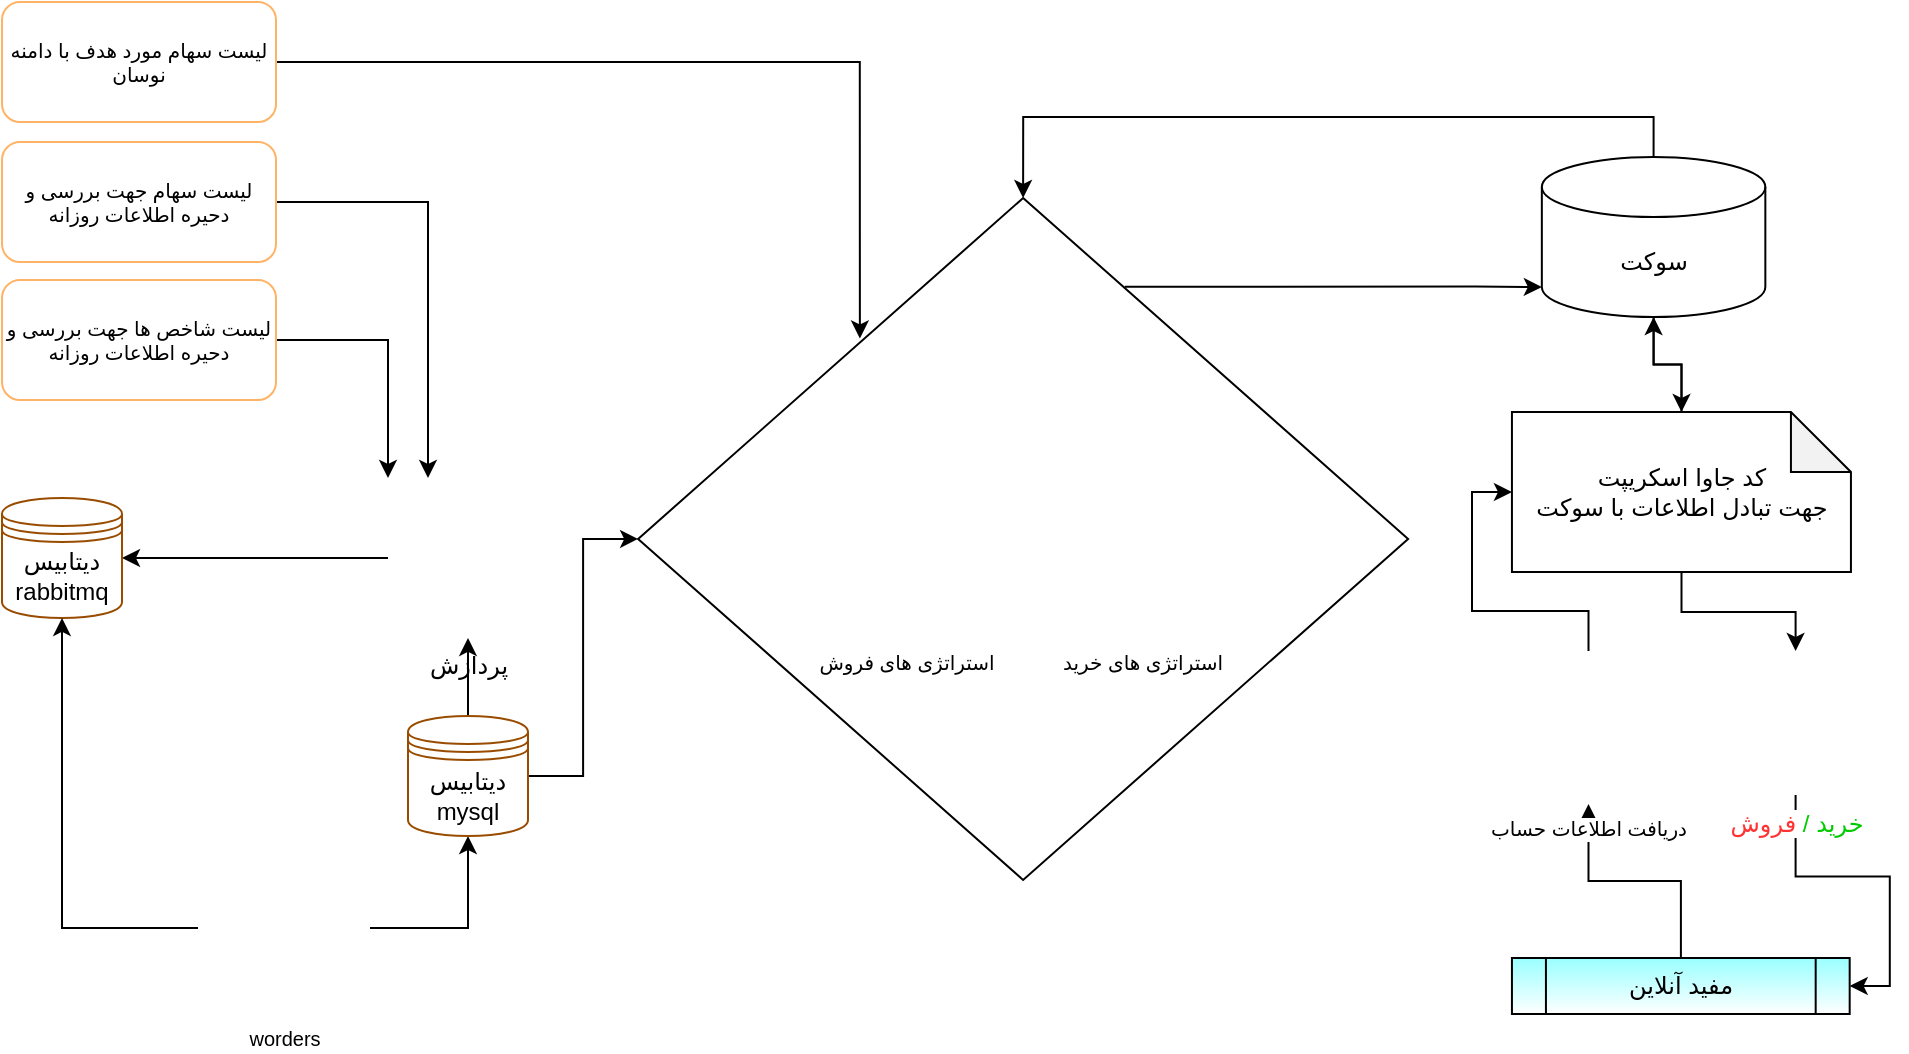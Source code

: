 <mxfile version="13.7.8" type="github">
  <diagram id="C5RBs43oDa-KdzZeNtuy" name="Page-1">
    <mxGraphModel dx="1185" dy="1139" grid="1" gridSize="7" guides="1" tooltips="1" connect="1" arrows="1" fold="1" page="0" pageScale="1" pageWidth="827" pageHeight="1169" math="0" shadow="0">
      <root>
        <mxCell id="WIyWlLk6GJQsqaUBKTNV-0" />
        <mxCell id="WIyWlLk6GJQsqaUBKTNV-1" parent="WIyWlLk6GJQsqaUBKTNV-0" />
        <mxCell id="7pnY4UaTc7vciJoPrL99-173" style="edgeStyle=orthogonalEdgeStyle;rounded=0;orthogonalLoop=1;jettySize=auto;html=1;strokeColor=#000000;fontSize=10;" edge="1" parent="WIyWlLk6GJQsqaUBKTNV-1" source="WIyWlLk6GJQsqaUBKTNV-12" target="7pnY4UaTc7vciJoPrL99-160">
          <mxGeometry relative="1" as="geometry" />
        </mxCell>
        <mxCell id="WIyWlLk6GJQsqaUBKTNV-12" value="مفید آنلاین" style="shape=process;whiteSpace=wrap;html=1;backgroundOutline=1;shadow=0;fontFamily=Helvetica;fontSize=12;fontColor=#000000;align=center;strokeColor=#000000;strokeWidth=1;gradientColor=#ffffff;fillColor=#99FFFF;" parent="WIyWlLk6GJQsqaUBKTNV-1" vertex="1">
          <mxGeometry x="1111.97" y="100" width="168.87" height="28" as="geometry" />
        </mxCell>
        <mxCell id="7pnY4UaTc7vciJoPrL99-149" style="edgeStyle=orthogonalEdgeStyle;rounded=0;orthogonalLoop=1;jettySize=auto;html=1;strokeColor=#000000;fontSize=10;" edge="1" parent="WIyWlLk6GJQsqaUBKTNV-1" source="7pnY4UaTc7vciJoPrL99-7" target="7pnY4UaTc7vciJoPrL99-13">
          <mxGeometry relative="1" as="geometry" />
        </mxCell>
        <mxCell id="7pnY4UaTc7vciJoPrL99-172" style="edgeStyle=orthogonalEdgeStyle;rounded=0;orthogonalLoop=1;jettySize=auto;html=1;strokeColor=#000000;fontSize=10;" edge="1" parent="WIyWlLk6GJQsqaUBKTNV-1" source="7pnY4UaTc7vciJoPrL99-7" target="7pnY4UaTc7vciJoPrL99-159">
          <mxGeometry relative="1" as="geometry" />
        </mxCell>
        <mxCell id="7pnY4UaTc7vciJoPrL99-7" value="کد جاوا اسکریپت&lt;br&gt;جهت تبادل اطلاعات با سوکت" style="shape=note;whiteSpace=wrap;html=1;backgroundOutline=1;darkOpacity=0.05;fontFamily=Helvetica;fontSize=12;fontColor=#000000;align=center;strokeColor=#000000;fillColor=#ffffff;" vertex="1" parent="WIyWlLk6GJQsqaUBKTNV-1">
          <mxGeometry x="1111.97" y="-173" width="169.5" height="80" as="geometry" />
        </mxCell>
        <mxCell id="7pnY4UaTc7vciJoPrL99-150" style="edgeStyle=orthogonalEdgeStyle;rounded=0;orthogonalLoop=1;jettySize=auto;html=1;strokeColor=#000000;fontSize=10;" edge="1" parent="WIyWlLk6GJQsqaUBKTNV-1" source="7pnY4UaTc7vciJoPrL99-13" target="7pnY4UaTc7vciJoPrL99-7">
          <mxGeometry relative="1" as="geometry" />
        </mxCell>
        <mxCell id="7pnY4UaTc7vciJoPrL99-153" style="edgeStyle=orthogonalEdgeStyle;rounded=0;orthogonalLoop=1;jettySize=auto;html=1;entryX=0.5;entryY=0;entryDx=0;entryDy=0;strokeColor=#000000;fontSize=10;exitX=0.5;exitY=0;exitDx=0;exitDy=0;exitPerimeter=0;" edge="1" parent="WIyWlLk6GJQsqaUBKTNV-1" source="7pnY4UaTc7vciJoPrL99-13" target="7pnY4UaTc7vciJoPrL99-136">
          <mxGeometry relative="1" as="geometry" />
        </mxCell>
        <mxCell id="7pnY4UaTc7vciJoPrL99-13" value="سوکت" style="shape=cylinder3;whiteSpace=wrap;html=1;boundedLbl=1;backgroundOutline=1;size=15;fontFamily=Helvetica;fontSize=12;fontColor=#000000;align=center;fillColor=#ffffff;" vertex="1" parent="WIyWlLk6GJQsqaUBKTNV-1">
          <mxGeometry x="1126.92" y="-300.49" width="111.75" height="80" as="geometry" />
        </mxCell>
        <mxCell id="7pnY4UaTc7vciJoPrL99-127" style="edgeStyle=orthogonalEdgeStyle;rounded=0;orthogonalLoop=1;jettySize=auto;html=1;entryX=1;entryY=0.5;entryDx=0;entryDy=0;fontSize=10;" edge="1" parent="WIyWlLk6GJQsqaUBKTNV-1" source="7pnY4UaTc7vciJoPrL99-22" target="7pnY4UaTc7vciJoPrL99-40">
          <mxGeometry relative="1" as="geometry" />
        </mxCell>
        <mxCell id="7pnY4UaTc7vciJoPrL99-22" value="پردازش" style="shape=image;html=1;verticalAlign=top;verticalLabelPosition=bottom;labelBackgroundColor=#ffffff;imageAspect=0;aspect=fixed;image=https://cdn2.iconfinder.com/data/icons/artificial-intelligence-6/64/ArtificialIntelligence22-128.png;fontFamily=Helvetica;fontSize=12;fontColor=#000000;align=center;strokeColor=#994C00;fillColor=#FFFFFF;gradientColor=#ffffff;" vertex="1" parent="WIyWlLk6GJQsqaUBKTNV-1">
          <mxGeometry x="550" y="-140.01" width="80" height="80" as="geometry" />
        </mxCell>
        <mxCell id="7pnY4UaTc7vciJoPrL99-87" style="edgeStyle=orthogonalEdgeStyle;rounded=0;orthogonalLoop=1;jettySize=auto;html=1;fontSize=21;" edge="1" parent="WIyWlLk6GJQsqaUBKTNV-1" source="7pnY4UaTc7vciJoPrL99-131" target="7pnY4UaTc7vciJoPrL99-83">
          <mxGeometry relative="1" as="geometry">
            <mxPoint x="487" y="119.99" as="sourcePoint" />
          </mxGeometry>
        </mxCell>
        <mxCell id="7pnY4UaTc7vciJoPrL99-40" value="دیتابیس&lt;br&gt;rabbitmq" style="shape=datastore;whiteSpace=wrap;html=1;strokeColor=#994C00;fillColor=#FFFFFF;gradientColor=#ffffff;" vertex="1" parent="WIyWlLk6GJQsqaUBKTNV-1">
          <mxGeometry x="357" y="-130.01" width="60" height="60" as="geometry" />
        </mxCell>
        <mxCell id="7pnY4UaTc7vciJoPrL99-117" style="edgeStyle=orthogonalEdgeStyle;rounded=0;orthogonalLoop=1;jettySize=auto;html=1;fontSize=10;" edge="1" parent="WIyWlLk6GJQsqaUBKTNV-1" source="7pnY4UaTc7vciJoPrL99-83" target="7pnY4UaTc7vciJoPrL99-22">
          <mxGeometry relative="1" as="geometry" />
        </mxCell>
        <mxCell id="7pnY4UaTc7vciJoPrL99-138" style="edgeStyle=orthogonalEdgeStyle;rounded=0;orthogonalLoop=1;jettySize=auto;html=1;entryX=0;entryY=0.5;entryDx=0;entryDy=0;fontSize=10;" edge="1" parent="WIyWlLk6GJQsqaUBKTNV-1" source="7pnY4UaTc7vciJoPrL99-83" target="7pnY4UaTc7vciJoPrL99-136">
          <mxGeometry relative="1" as="geometry" />
        </mxCell>
        <mxCell id="7pnY4UaTc7vciJoPrL99-83" value="دیتابیس&lt;br&gt;mysql" style="shape=datastore;whiteSpace=wrap;html=1;strokeColor=#994C00;fillColor=#FFFFFF;gradientColor=#ffffff;" vertex="1" parent="WIyWlLk6GJQsqaUBKTNV-1">
          <mxGeometry x="560" y="-21.0" width="60" height="60" as="geometry" />
        </mxCell>
        <mxCell id="7pnY4UaTc7vciJoPrL99-113" style="edgeStyle=orthogonalEdgeStyle;rounded=0;orthogonalLoop=1;jettySize=auto;html=1;entryX=0.25;entryY=0;entryDx=0;entryDy=0;fontSize=10;" edge="1" parent="WIyWlLk6GJQsqaUBKTNV-1" source="7pnY4UaTc7vciJoPrL99-99" target="7pnY4UaTc7vciJoPrL99-22">
          <mxGeometry relative="1" as="geometry" />
        </mxCell>
        <mxCell id="7pnY4UaTc7vciJoPrL99-99" value="لیست سهام جهت بررسی و دحیره اطلاعات روزانه" style="rounded=1;whiteSpace=wrap;html=1;fontFamily=Helvetica;fontSize=10;fontColor=#000000;align=center;gradientColor=#ffffff;strokeColor=#FFB366;" vertex="1" parent="WIyWlLk6GJQsqaUBKTNV-1">
          <mxGeometry x="357" y="-308" width="137" height="60" as="geometry" />
        </mxCell>
        <mxCell id="7pnY4UaTc7vciJoPrL99-111" style="edgeStyle=orthogonalEdgeStyle;rounded=0;orthogonalLoop=1;jettySize=auto;html=1;entryX=0;entryY=0;entryDx=0;entryDy=0;fontSize=10;" edge="1" parent="WIyWlLk6GJQsqaUBKTNV-1" source="7pnY4UaTc7vciJoPrL99-108" target="7pnY4UaTc7vciJoPrL99-22">
          <mxGeometry relative="1" as="geometry" />
        </mxCell>
        <mxCell id="7pnY4UaTc7vciJoPrL99-108" value="لیست شاخص ها جهت بررسی و دحیره اطلاعات روزانه" style="rounded=1;whiteSpace=wrap;html=1;fontFamily=Helvetica;fontSize=10;fontColor=#000000;align=center;gradientColor=#ffffff;strokeColor=#FFB366;" vertex="1" parent="WIyWlLk6GJQsqaUBKTNV-1">
          <mxGeometry x="357" y="-239" width="137" height="60" as="geometry" />
        </mxCell>
        <mxCell id="7pnY4UaTc7vciJoPrL99-132" style="edgeStyle=orthogonalEdgeStyle;rounded=0;orthogonalLoop=1;jettySize=auto;html=1;strokeColor=#000000;fontSize=10;" edge="1" parent="WIyWlLk6GJQsqaUBKTNV-1" source="7pnY4UaTc7vciJoPrL99-131" target="7pnY4UaTc7vciJoPrL99-40">
          <mxGeometry relative="1" as="geometry" />
        </mxCell>
        <mxCell id="7pnY4UaTc7vciJoPrL99-131" value="worders" style="shape=image;html=1;verticalAlign=top;verticalLabelPosition=bottom;labelBackgroundColor=#ffffff;imageAspect=0;aspect=fixed;image=https://cdn3.iconfinder.com/data/icons/infographic-vol-2-1/512/13-128.png;fontFamily=Helvetica;fontSize=10;fontColor=#000000;align=center;strokeColor=#000000;fillColor=#ffffff;gradientColor=#ffffff;" vertex="1" parent="WIyWlLk6GJQsqaUBKTNV-1">
          <mxGeometry x="455" y="42.0" width="86" height="86" as="geometry" />
        </mxCell>
        <mxCell id="7pnY4UaTc7vciJoPrL99-137" value="" style="group" vertex="1" connectable="0" parent="WIyWlLk6GJQsqaUBKTNV-1">
          <mxGeometry x="693" y="-280" width="373" height="415" as="geometry" />
        </mxCell>
        <mxCell id="7pnY4UaTc7vciJoPrL99-106" value="استراتژی های خرید" style="shape=image;html=1;verticalAlign=top;verticalLabelPosition=bottom;labelBackgroundColor=#ffffff;imageAspect=0;aspect=fixed;image=https://cdn2.iconfinder.com/data/icons/xomo-basics/128/document-10-128.png;strokeColor=#000000;fillColor=none;gradientColor=#ffffff;fontSize=10;" vertex="1" parent="7pnY4UaTc7vciJoPrL99-137">
          <mxGeometry x="177.69" y="106.8" width="113.37" height="113.37" as="geometry" />
        </mxCell>
        <mxCell id="7pnY4UaTc7vciJoPrL99-134" value="استراتژی های فروش" style="shape=image;html=1;verticalAlign=top;verticalLabelPosition=bottom;labelBackgroundColor=#ffffff;imageAspect=0;aspect=fixed;image=https://cdn3.iconfinder.com/data/icons/finance-152/64/19-128.png;strokeColor=#000000;fillColor=none;gradientColor=#ffffff;fontSize=10;" vertex="1" parent="7pnY4UaTc7vciJoPrL99-137">
          <mxGeometry x="65.94" y="120.8" width="99.37" height="99.37" as="geometry" />
        </mxCell>
        <mxCell id="7pnY4UaTc7vciJoPrL99-136" value="" style="rhombus;whiteSpace=wrap;html=1;strokeColor=#000000;fillColor=none;gradientColor=#ffffff;fontSize=10;" vertex="1" parent="7pnY4UaTc7vciJoPrL99-137">
          <mxGeometry x="-17.94" width="385" height="340.97" as="geometry" />
        </mxCell>
        <mxCell id="7pnY4UaTc7vciJoPrL99-145" style="edgeStyle=orthogonalEdgeStyle;rounded=0;orthogonalLoop=1;jettySize=auto;html=1;entryX=0.288;entryY=0.206;entryDx=0;entryDy=0;strokeColor=#000000;fontSize=10;entryPerimeter=0;" edge="1" parent="WIyWlLk6GJQsqaUBKTNV-1" source="7pnY4UaTc7vciJoPrL99-141" target="7pnY4UaTc7vciJoPrL99-136">
          <mxGeometry relative="1" as="geometry" />
        </mxCell>
        <mxCell id="7pnY4UaTc7vciJoPrL99-141" value="لیست سهام مورد هدف با دامنه نوسان" style="rounded=1;whiteSpace=wrap;html=1;fontFamily=Helvetica;fontSize=10;fontColor=#000000;align=center;gradientColor=#ffffff;strokeColor=#FFB366;" vertex="1" parent="WIyWlLk6GJQsqaUBKTNV-1">
          <mxGeometry x="357" y="-378" width="137" height="60" as="geometry" />
        </mxCell>
        <mxCell id="7pnY4UaTc7vciJoPrL99-154" style="edgeStyle=orthogonalEdgeStyle;rounded=0;orthogonalLoop=1;jettySize=auto;html=1;entryX=0;entryY=1;entryDx=0;entryDy=-15;entryPerimeter=0;strokeColor=#000000;fontSize=10;exitX=0.632;exitY=0.13;exitDx=0;exitDy=0;exitPerimeter=0;" edge="1" parent="WIyWlLk6GJQsqaUBKTNV-1" source="7pnY4UaTc7vciJoPrL99-136" target="7pnY4UaTc7vciJoPrL99-13">
          <mxGeometry relative="1" as="geometry" />
        </mxCell>
        <mxCell id="7pnY4UaTc7vciJoPrL99-169" style="edgeStyle=orthogonalEdgeStyle;rounded=0;orthogonalLoop=1;jettySize=auto;html=1;entryX=1;entryY=0.5;entryDx=0;entryDy=0;strokeColor=#000000;fontSize=10;" edge="1" parent="WIyWlLk6GJQsqaUBKTNV-1" source="7pnY4UaTc7vciJoPrL99-159" target="WIyWlLk6GJQsqaUBKTNV-12">
          <mxGeometry relative="1" as="geometry" />
        </mxCell>
        <mxCell id="7pnY4UaTc7vciJoPrL99-159" value="&lt;font color=&quot;#00cc00&quot; style=&quot;font-size: 12px&quot;&gt;خرید /&amp;nbsp;&lt;/font&gt;&lt;font color=&quot;#ff3333&quot; style=&quot;font-size: 12px&quot;&gt;فروش&lt;/font&gt;" style="shape=image;html=1;verticalAlign=top;verticalLabelPosition=bottom;labelBackgroundColor=#ffffff;imageAspect=0;aspect=fixed;image=https://cdn1.iconfinder.com/data/icons/ecommerce-free/96/Coins-128.png;strokeColor=#000000;fillColor=none;gradientColor=#ffffff;fontSize=10;" vertex="1" parent="WIyWlLk6GJQsqaUBKTNV-1">
          <mxGeometry x="1217.84" y="-53.5" width="72" height="72" as="geometry" />
        </mxCell>
        <mxCell id="7pnY4UaTc7vciJoPrL99-174" style="edgeStyle=orthogonalEdgeStyle;rounded=0;orthogonalLoop=1;jettySize=auto;html=1;entryX=0;entryY=0.5;entryDx=0;entryDy=0;entryPerimeter=0;strokeColor=#000000;fontSize=10;" edge="1" parent="WIyWlLk6GJQsqaUBKTNV-1" source="7pnY4UaTc7vciJoPrL99-160" target="7pnY4UaTc7vciJoPrL99-7">
          <mxGeometry relative="1" as="geometry" />
        </mxCell>
        <mxCell id="7pnY4UaTc7vciJoPrL99-160" value="دریافت اطلاعات حساب" style="shape=image;html=1;verticalAlign=top;verticalLabelPosition=bottom;labelBackgroundColor=#ffffff;imageAspect=0;aspect=fixed;image=https://cdn3.iconfinder.com/data/icons/tango-icon-library/48/mail-send-receive-128.png;shadow=0;dashed=0;fontFamily=Helvetica;fontSize=10;fontColor=#000000;align=center;strokeColor=#000000;strokeWidth=2;fillColor=#ffffff;gradientColor=#ffffff;" vertex="1" parent="WIyWlLk6GJQsqaUBKTNV-1">
          <mxGeometry x="1111.97" y="-53.5" width="76.5" height="76.5" as="geometry" />
        </mxCell>
      </root>
    </mxGraphModel>
  </diagram>
</mxfile>

